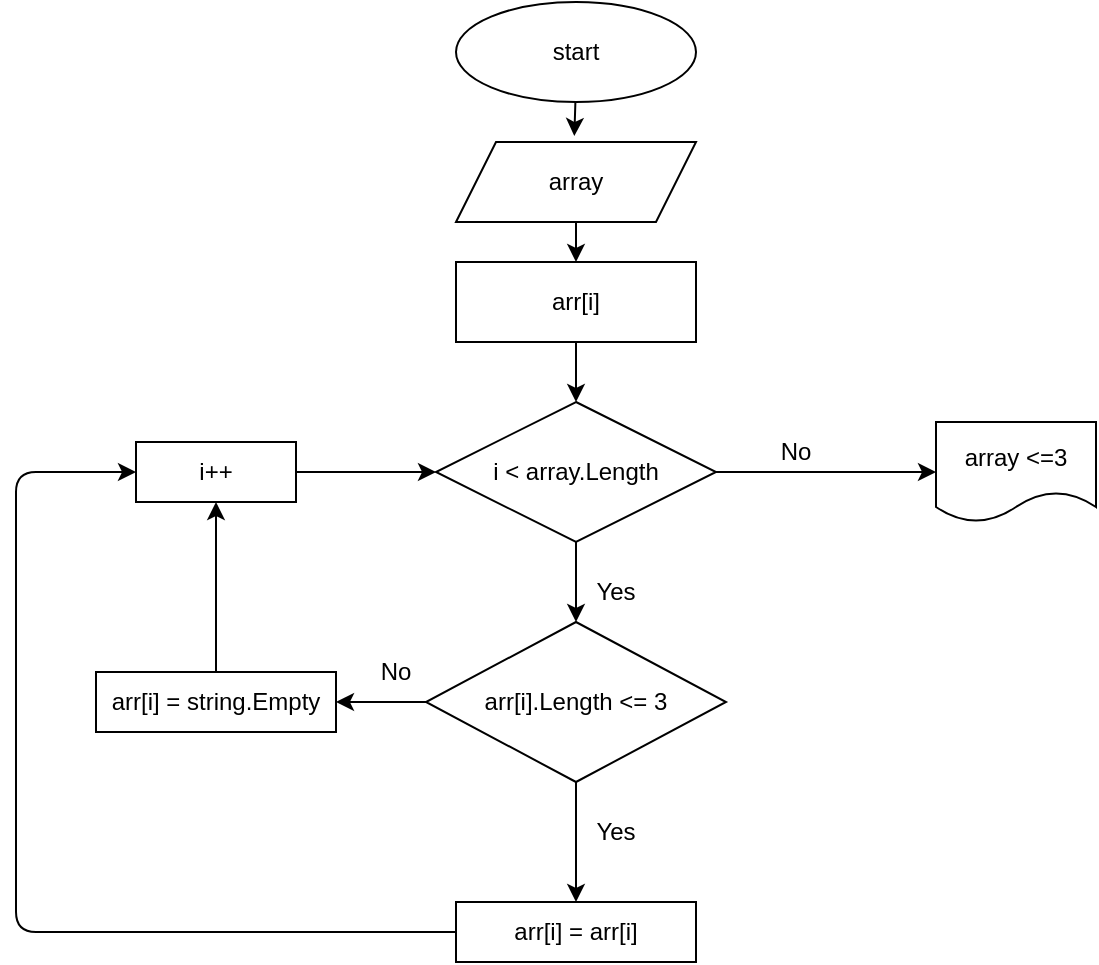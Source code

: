 <mxfile>
    <diagram id="6iIRuo87QuSV1Km7NIGO" name="Страница 1">
        <mxGraphModel dx="622" dy="373" grid="1" gridSize="10" guides="1" tooltips="1" connect="1" arrows="1" fold="1" page="1" pageScale="1" pageWidth="827" pageHeight="1169" math="0" shadow="0">
            <root>
                <mxCell id="0"/>
                <mxCell id="1" parent="0"/>
                <mxCell id="15" value="" style="edgeStyle=none;html=1;entryX=0.493;entryY=-0.075;entryDx=0;entryDy=0;entryPerimeter=0;" edge="1" parent="1" source="2" target="3">
                    <mxGeometry relative="1" as="geometry"/>
                </mxCell>
                <mxCell id="2" value="" style="ellipse;whiteSpace=wrap;html=1;" parent="1" vertex="1">
                    <mxGeometry x="330" y="10" width="120" height="50" as="geometry"/>
                </mxCell>
                <mxCell id="18" value="" style="edgeStyle=none;html=1;" edge="1" parent="1" source="3" target="11">
                    <mxGeometry relative="1" as="geometry"/>
                </mxCell>
                <mxCell id="3" value="array" style="shape=parallelogram;perimeter=parallelogramPerimeter;whiteSpace=wrap;html=1;fixedSize=1;" parent="1" vertex="1">
                    <mxGeometry x="330" y="80" width="120" height="40" as="geometry"/>
                </mxCell>
                <mxCell id="14" value="" style="edgeStyle=none;html=1;" edge="1" parent="1" source="4">
                    <mxGeometry relative="1" as="geometry">
                        <mxPoint x="390" y="320" as="targetPoint"/>
                        <Array as="points">
                            <mxPoint x="390" y="300"/>
                        </Array>
                    </mxGeometry>
                </mxCell>
                <mxCell id="28" value="" style="edgeStyle=none;html=1;" edge="1" parent="1" source="4" target="27">
                    <mxGeometry relative="1" as="geometry"/>
                </mxCell>
                <mxCell id="4" value="&lt;span&gt;i &amp;lt; array.Length&lt;/span&gt;" style="rhombus;whiteSpace=wrap;html=1;" parent="1" vertex="1">
                    <mxGeometry x="320" y="210" width="140" height="70" as="geometry"/>
                </mxCell>
                <mxCell id="6" value="start" style="text;html=1;strokeColor=none;fillColor=none;align=center;verticalAlign=middle;whiteSpace=wrap;rounded=0;" parent="1" vertex="1">
                    <mxGeometry x="360" y="20" width="60" height="30" as="geometry"/>
                </mxCell>
                <mxCell id="19" value="" style="edgeStyle=none;html=1;" edge="1" parent="1" source="11" target="4">
                    <mxGeometry relative="1" as="geometry"/>
                </mxCell>
                <mxCell id="11" value="arr[i]" style="rounded=0;whiteSpace=wrap;html=1;" vertex="1" parent="1">
                    <mxGeometry x="330" y="140" width="120" height="40" as="geometry"/>
                </mxCell>
                <mxCell id="22" value="" style="edgeStyle=none;html=1;" edge="1" parent="1" source="20" target="21">
                    <mxGeometry relative="1" as="geometry"/>
                </mxCell>
                <mxCell id="32" value="" style="edgeStyle=none;html=1;" edge="1" parent="1" source="20" target="31">
                    <mxGeometry relative="1" as="geometry"/>
                </mxCell>
                <mxCell id="20" value="&lt;span&gt;arr[i].Length &amp;lt;= 3&lt;/span&gt;" style="rhombus;whiteSpace=wrap;html=1;" vertex="1" parent="1">
                    <mxGeometry x="315" y="320" width="150" height="80" as="geometry"/>
                </mxCell>
                <mxCell id="21" value="&lt;span&gt;arr[i] =&amp;nbsp;&lt;/span&gt;&lt;span&gt;arr[i]&lt;/span&gt;" style="rounded=0;whiteSpace=wrap;html=1;" vertex="1" parent="1">
                    <mxGeometry x="330" y="460" width="120" height="30" as="geometry"/>
                </mxCell>
                <mxCell id="23" value="Yes" style="text;html=1;strokeColor=none;fillColor=none;align=center;verticalAlign=middle;whiteSpace=wrap;rounded=0;" vertex="1" parent="1">
                    <mxGeometry x="380" y="410" width="60" height="30" as="geometry"/>
                </mxCell>
                <mxCell id="27" value="array &amp;lt;=3" style="shape=document;whiteSpace=wrap;html=1;boundedLbl=1;" vertex="1" parent="1">
                    <mxGeometry x="570" y="220" width="80" height="50" as="geometry"/>
                </mxCell>
                <mxCell id="29" value="Yes" style="text;html=1;strokeColor=none;fillColor=none;align=center;verticalAlign=middle;whiteSpace=wrap;rounded=0;" vertex="1" parent="1">
                    <mxGeometry x="380" y="290" width="60" height="30" as="geometry"/>
                </mxCell>
                <mxCell id="30" value="No" style="text;html=1;strokeColor=none;fillColor=none;align=center;verticalAlign=middle;whiteSpace=wrap;rounded=0;" vertex="1" parent="1">
                    <mxGeometry x="470" y="220" width="60" height="30" as="geometry"/>
                </mxCell>
                <mxCell id="41" value="" style="edgeStyle=none;html=1;" edge="1" parent="1" source="31" target="40">
                    <mxGeometry relative="1" as="geometry"/>
                </mxCell>
                <mxCell id="31" value="arr[i] = string.Empty" style="rounded=0;whiteSpace=wrap;html=1;" vertex="1" parent="1">
                    <mxGeometry x="150" y="345" width="120" height="30" as="geometry"/>
                </mxCell>
                <mxCell id="36" value="No" style="text;html=1;strokeColor=none;fillColor=none;align=center;verticalAlign=middle;whiteSpace=wrap;rounded=0;" vertex="1" parent="1">
                    <mxGeometry x="270" y="330" width="60" height="30" as="geometry"/>
                </mxCell>
                <mxCell id="39" value="" style="endArrow=classic;html=1;exitX=0;exitY=0.5;exitDx=0;exitDy=0;" edge="1" parent="1" source="21">
                    <mxGeometry width="50" height="50" relative="1" as="geometry">
                        <mxPoint x="170" y="475" as="sourcePoint"/>
                        <mxPoint x="170" y="245" as="targetPoint"/>
                        <Array as="points">
                            <mxPoint x="110" y="475"/>
                            <mxPoint x="110" y="245"/>
                        </Array>
                    </mxGeometry>
                </mxCell>
                <mxCell id="42" value="" style="edgeStyle=none;html=1;" edge="1" parent="1" source="40" target="4">
                    <mxGeometry relative="1" as="geometry"/>
                </mxCell>
                <mxCell id="40" value="i++" style="rounded=0;whiteSpace=wrap;html=1;" vertex="1" parent="1">
                    <mxGeometry x="170" y="230" width="80" height="30" as="geometry"/>
                </mxCell>
            </root>
        </mxGraphModel>
    </diagram>
</mxfile>